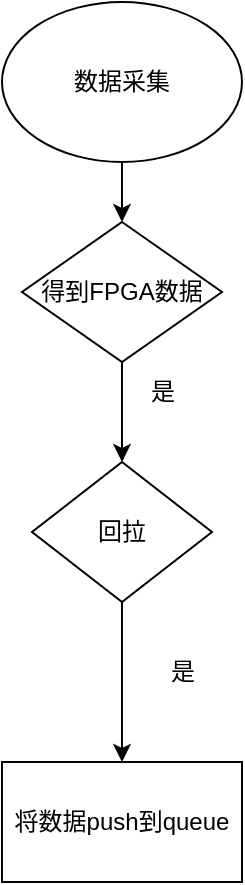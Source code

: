 <mxfile version="20.8.20" type="github">
  <diagram name="第 1 页" id="8jlNIsnWA2ENxNNo2rSE">
    <mxGraphModel dx="948" dy="487" grid="1" gridSize="10" guides="1" tooltips="1" connect="1" arrows="1" fold="1" page="1" pageScale="1" pageWidth="827" pageHeight="1169" math="0" shadow="0">
      <root>
        <mxCell id="0" />
        <mxCell id="1" parent="0" />
        <mxCell id="tGeUGz7FxUVsNur8womr-3" value="" style="edgeStyle=orthogonalEdgeStyle;rounded=0;orthogonalLoop=1;jettySize=auto;html=1;" edge="1" parent="1" source="tGeUGz7FxUVsNur8womr-1">
          <mxGeometry relative="1" as="geometry">
            <mxPoint x="130" y="160" as="targetPoint" />
          </mxGeometry>
        </mxCell>
        <mxCell id="tGeUGz7FxUVsNur8womr-1" value="数据采集" style="ellipse;whiteSpace=wrap;html=1;" vertex="1" parent="1">
          <mxGeometry x="70" y="50" width="120" height="80" as="geometry" />
        </mxCell>
        <mxCell id="tGeUGz7FxUVsNur8womr-8" value="" style="edgeStyle=orthogonalEdgeStyle;rounded=0;orthogonalLoop=1;jettySize=auto;html=1;" edge="1" parent="1" source="tGeUGz7FxUVsNur8womr-6">
          <mxGeometry relative="1" as="geometry">
            <mxPoint x="130" y="280" as="targetPoint" />
          </mxGeometry>
        </mxCell>
        <mxCell id="tGeUGz7FxUVsNur8womr-6" value="得到FPGA数据" style="rhombus;whiteSpace=wrap;html=1;" vertex="1" parent="1">
          <mxGeometry x="80" y="160" width="100" height="70" as="geometry" />
        </mxCell>
        <mxCell id="tGeUGz7FxUVsNur8womr-18" value="" style="edgeStyle=orthogonalEdgeStyle;rounded=0;orthogonalLoop=1;jettySize=auto;html=1;" edge="1" parent="1" source="tGeUGz7FxUVsNur8womr-9">
          <mxGeometry relative="1" as="geometry">
            <mxPoint x="130" y="430.0" as="targetPoint" />
          </mxGeometry>
        </mxCell>
        <mxCell id="tGeUGz7FxUVsNur8womr-9" value="回拉" style="rhombus;whiteSpace=wrap;html=1;" vertex="1" parent="1">
          <mxGeometry x="85" y="280" width="90" height="70" as="geometry" />
        </mxCell>
        <mxCell id="tGeUGz7FxUVsNur8womr-12" value="是" style="text;html=1;align=center;verticalAlign=middle;resizable=0;points=[];autosize=1;strokeColor=none;fillColor=none;" vertex="1" parent="1">
          <mxGeometry x="140" y="370" width="40" height="30" as="geometry" />
        </mxCell>
        <mxCell id="tGeUGz7FxUVsNur8womr-13" value="是" style="text;html=1;align=center;verticalAlign=middle;resizable=0;points=[];autosize=1;strokeColor=none;fillColor=none;" vertex="1" parent="1">
          <mxGeometry x="130" y="230" width="40" height="30" as="geometry" />
        </mxCell>
        <mxCell id="tGeUGz7FxUVsNur8womr-24" value="将数据push到queue" style="rounded=0;whiteSpace=wrap;html=1;" vertex="1" parent="1">
          <mxGeometry x="70" y="430" width="120" height="60" as="geometry" />
        </mxCell>
      </root>
    </mxGraphModel>
  </diagram>
</mxfile>
